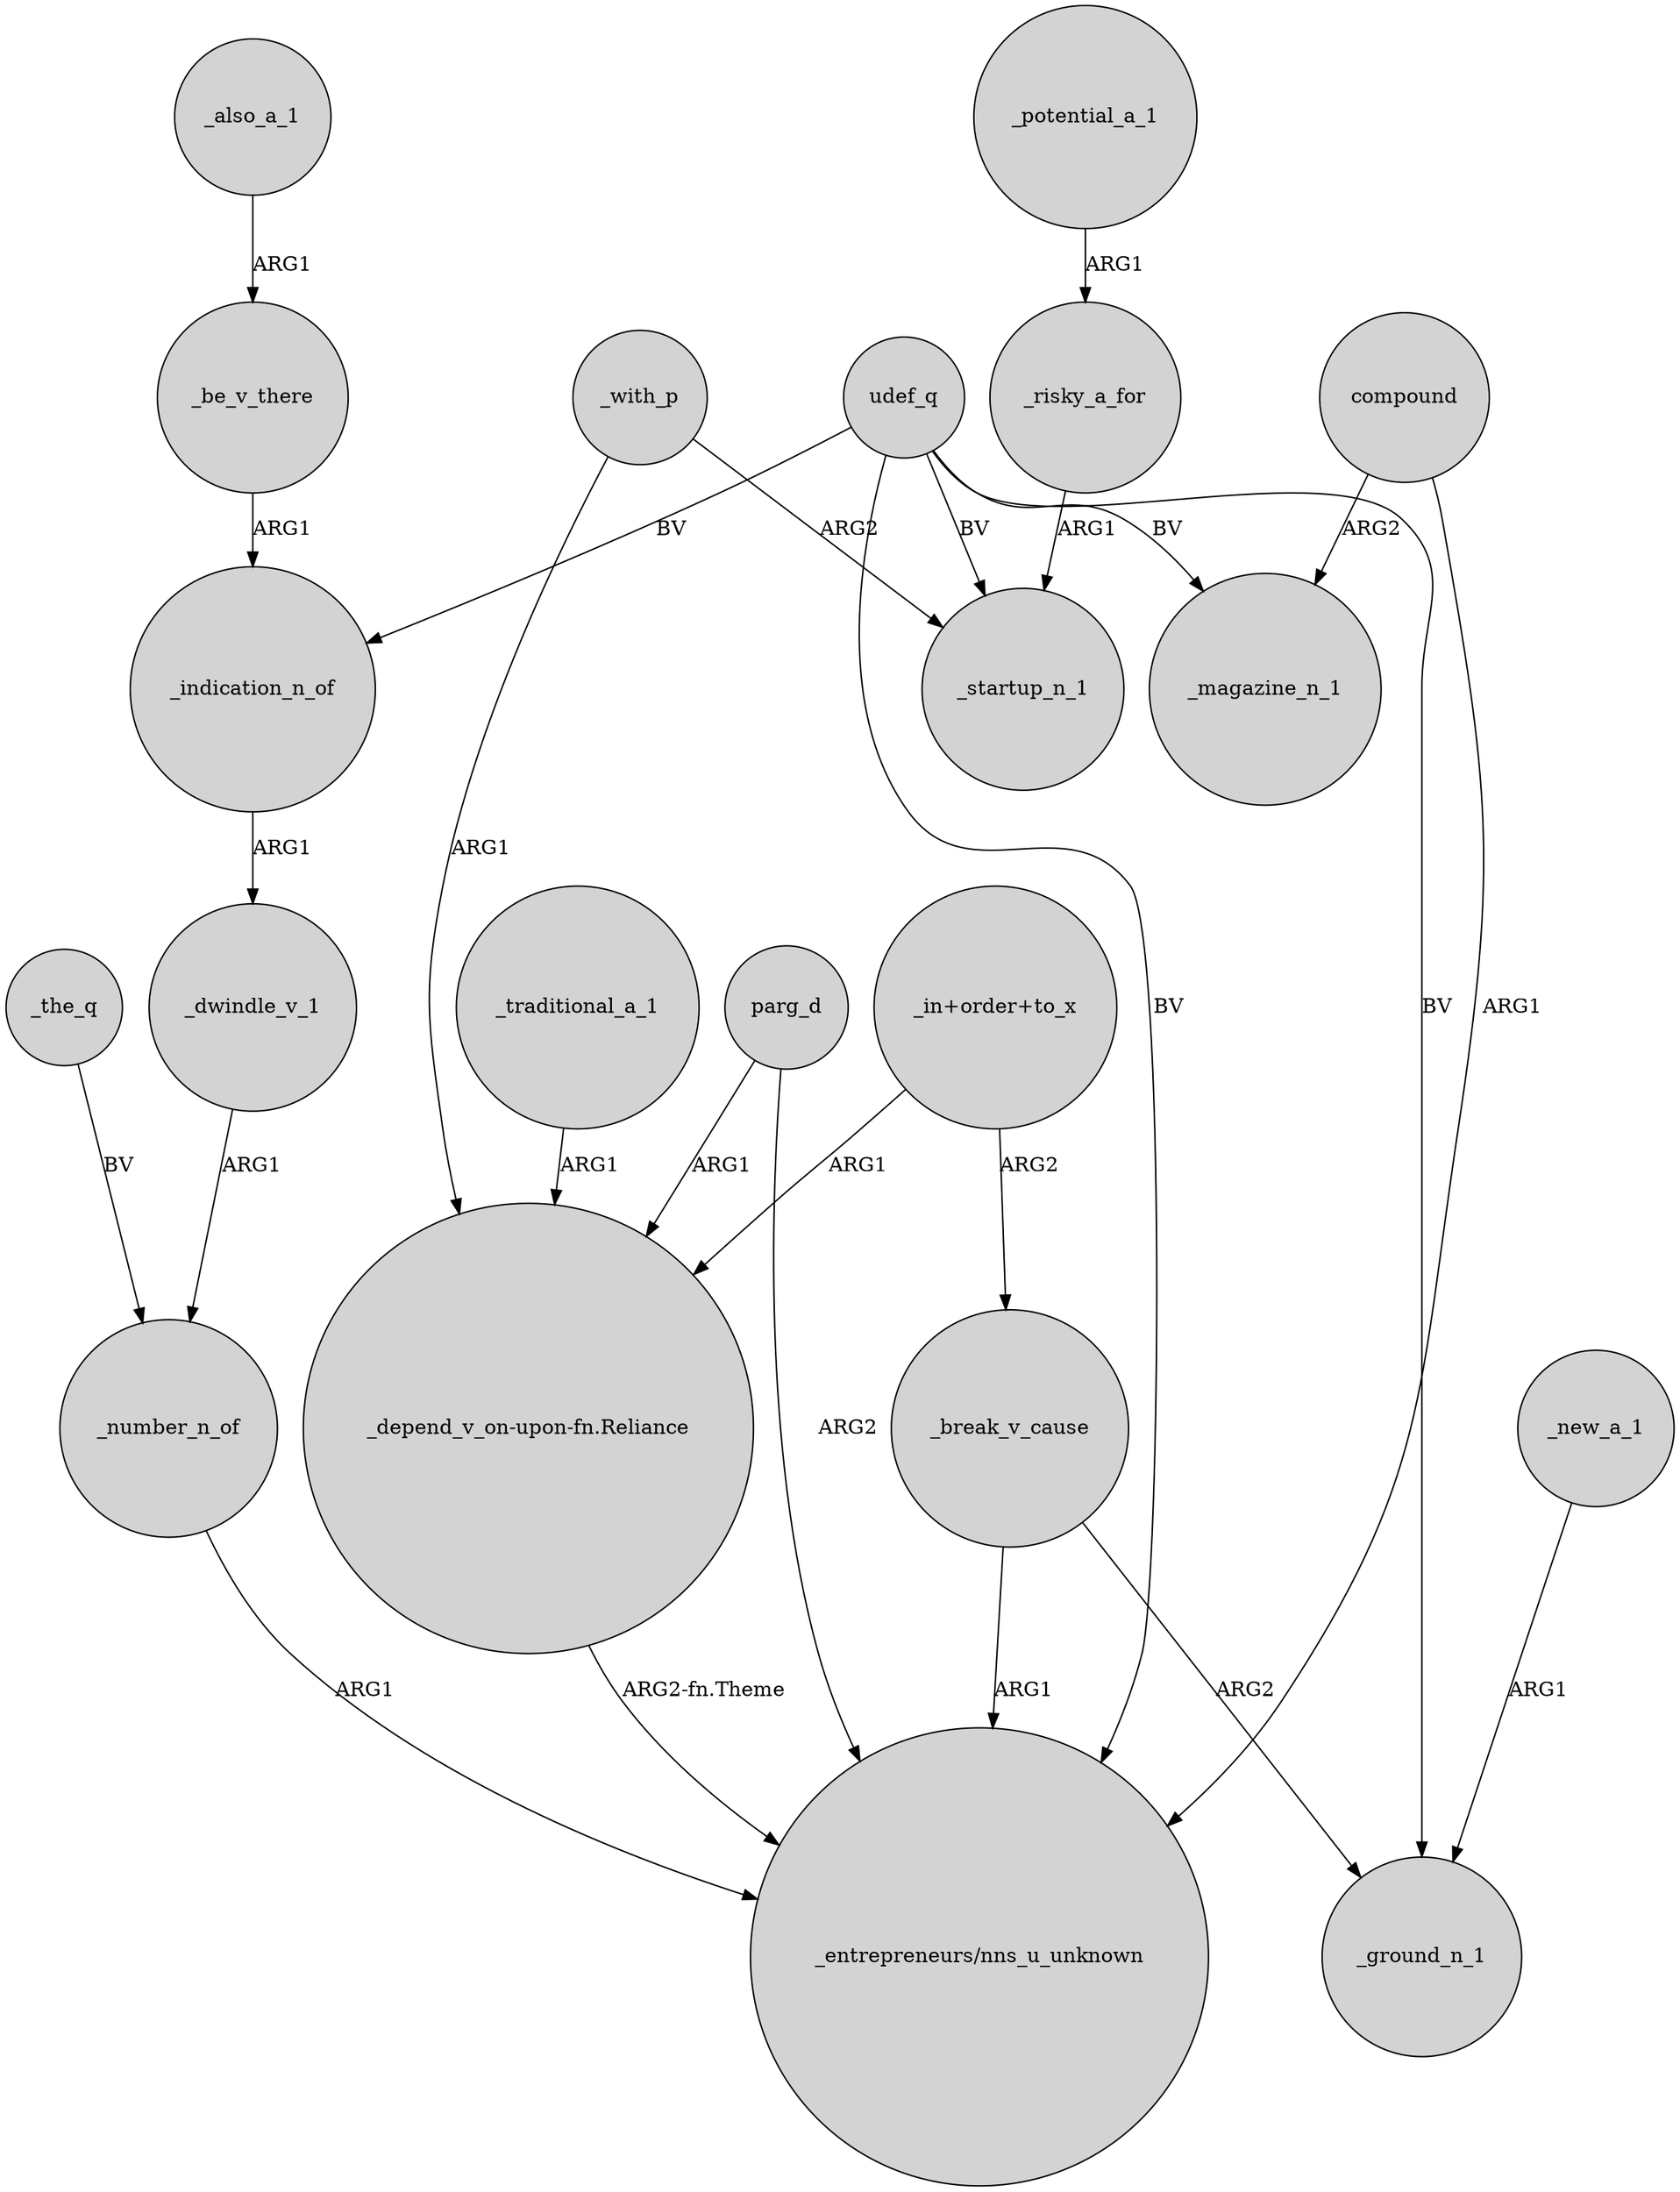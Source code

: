 digraph {
	node [shape=circle style=filled]
	_be_v_there -> _indication_n_of [label=ARG1]
	udef_q -> _indication_n_of [label=BV]
	udef_q -> _ground_n_1 [label=BV]
	_the_q -> _number_n_of [label=BV]
	parg_d -> "_depend_v_on-upon-fn.Reliance" [label=ARG1]
	_with_p -> "_depend_v_on-upon-fn.Reliance" [label=ARG1]
	_also_a_1 -> _be_v_there [label=ARG1]
	_potential_a_1 -> _risky_a_for [label=ARG1]
	_risky_a_for -> _startup_n_1 [label=ARG1]
	_break_v_cause -> "_entrepreneurs/nns_u_unknown" [label=ARG1]
	_traditional_a_1 -> "_depend_v_on-upon-fn.Reliance" [label=ARG1]
	_break_v_cause -> _ground_n_1 [label=ARG2]
	_with_p -> _startup_n_1 [label=ARG2]
	udef_q -> _magazine_n_1 [label=BV]
	"_depend_v_on-upon-fn.Reliance" -> "_entrepreneurs/nns_u_unknown" [label="ARG2-fn.Theme"]
	"_in+order+to_x" -> _break_v_cause [label=ARG2]
	_new_a_1 -> _ground_n_1 [label=ARG1]
	_dwindle_v_1 -> _number_n_of [label=ARG1]
	"_in+order+to_x" -> "_depend_v_on-upon-fn.Reliance" [label=ARG1]
	_number_n_of -> "_entrepreneurs/nns_u_unknown" [label=ARG1]
	compound -> _magazine_n_1 [label=ARG2]
	udef_q -> _startup_n_1 [label=BV]
	_indication_n_of -> _dwindle_v_1 [label=ARG1]
	parg_d -> "_entrepreneurs/nns_u_unknown" [label=ARG2]
	udef_q -> "_entrepreneurs/nns_u_unknown" [label=BV]
	compound -> "_entrepreneurs/nns_u_unknown" [label=ARG1]
}
